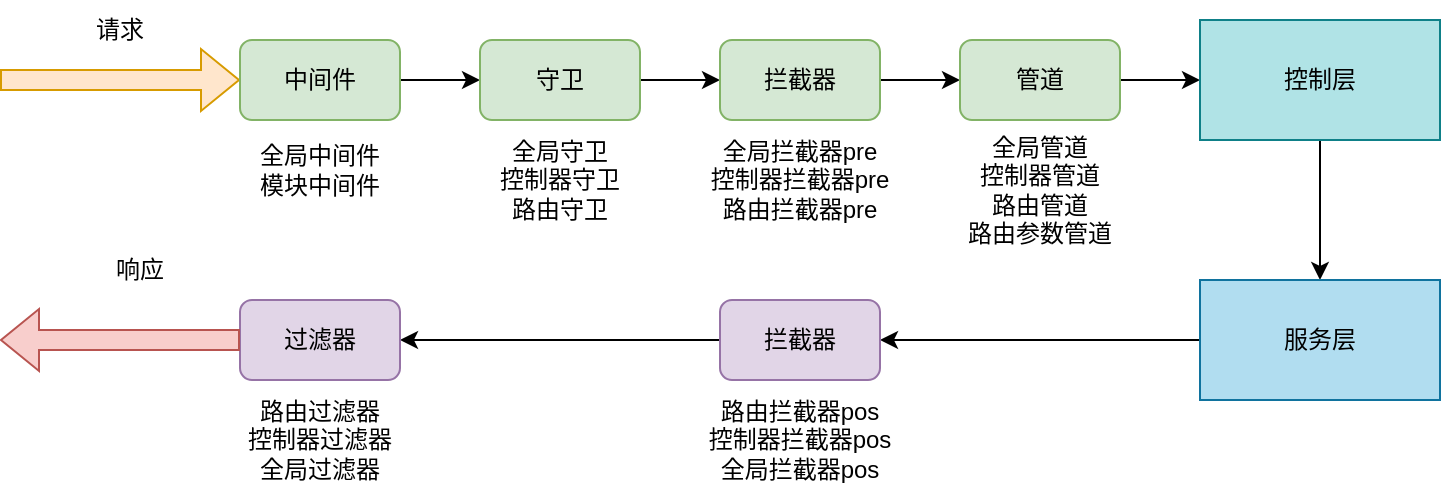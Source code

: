 <mxfile version="20.8.16" type="device"><diagram name="第 1 页" id="dmg5QhumoMi2WIbKK1LJ"><mxGraphModel dx="954" dy="596" grid="1" gridSize="10" guides="1" tooltips="1" connect="1" arrows="1" fold="1" page="1" pageScale="1" pageWidth="827" pageHeight="1169" math="0" shadow="0"><root><mxCell id="0"/><mxCell id="1" parent="0"/><mxCell id="knUuOgowR921bSvIk4Tu-2" value="" style="shape=flexArrow;endArrow=classic;html=1;rounded=0;fillColor=#ffe6cc;strokeColor=#d79b00;" edge="1" parent="1"><mxGeometry width="50" height="50" relative="1" as="geometry"><mxPoint x="40" y="100" as="sourcePoint"/><mxPoint x="160" y="100" as="targetPoint"/></mxGeometry></mxCell><mxCell id="knUuOgowR921bSvIk4Tu-3" value="请求" style="text;html=1;strokeColor=none;fillColor=none;align=center;verticalAlign=middle;whiteSpace=wrap;rounded=0;" vertex="1" parent="1"><mxGeometry x="70" y="60" width="60" height="30" as="geometry"/></mxCell><mxCell id="knUuOgowR921bSvIk4Tu-16" style="edgeStyle=orthogonalEdgeStyle;rounded=0;orthogonalLoop=1;jettySize=auto;html=1;entryX=0;entryY=0.5;entryDx=0;entryDy=0;" edge="1" parent="1" source="knUuOgowR921bSvIk4Tu-4" target="knUuOgowR921bSvIk4Tu-5"><mxGeometry relative="1" as="geometry"/></mxCell><mxCell id="knUuOgowR921bSvIk4Tu-4" value="中间件" style="rounded=1;whiteSpace=wrap;html=1;fillColor=#d5e8d4;strokeColor=#82b366;" vertex="1" parent="1"><mxGeometry x="160" y="80" width="80" height="40" as="geometry"/></mxCell><mxCell id="knUuOgowR921bSvIk4Tu-17" style="edgeStyle=orthogonalEdgeStyle;rounded=0;orthogonalLoop=1;jettySize=auto;html=1;entryX=0;entryY=0.5;entryDx=0;entryDy=0;" edge="1" parent="1" source="knUuOgowR921bSvIk4Tu-5" target="knUuOgowR921bSvIk4Tu-6"><mxGeometry relative="1" as="geometry"/></mxCell><mxCell id="knUuOgowR921bSvIk4Tu-5" value="守卫" style="rounded=1;whiteSpace=wrap;html=1;fillColor=#d5e8d4;strokeColor=#82b366;" vertex="1" parent="1"><mxGeometry x="280" y="80" width="80" height="40" as="geometry"/></mxCell><mxCell id="knUuOgowR921bSvIk4Tu-18" style="edgeStyle=orthogonalEdgeStyle;rounded=0;orthogonalLoop=1;jettySize=auto;html=1;entryX=0;entryY=0.5;entryDx=0;entryDy=0;" edge="1" parent="1" source="knUuOgowR921bSvIk4Tu-6" target="knUuOgowR921bSvIk4Tu-7"><mxGeometry relative="1" as="geometry"/></mxCell><mxCell id="knUuOgowR921bSvIk4Tu-6" value="拦截器" style="rounded=1;whiteSpace=wrap;html=1;fillColor=#d5e8d4;strokeColor=#82b366;" vertex="1" parent="1"><mxGeometry x="400" y="80" width="80" height="40" as="geometry"/></mxCell><mxCell id="knUuOgowR921bSvIk4Tu-19" style="edgeStyle=orthogonalEdgeStyle;rounded=0;orthogonalLoop=1;jettySize=auto;html=1;entryX=0;entryY=0.5;entryDx=0;entryDy=0;" edge="1" parent="1" source="knUuOgowR921bSvIk4Tu-7" target="knUuOgowR921bSvIk4Tu-8"><mxGeometry relative="1" as="geometry"/></mxCell><mxCell id="knUuOgowR921bSvIk4Tu-7" value="管道" style="rounded=1;whiteSpace=wrap;html=1;fillColor=#d5e8d4;strokeColor=#82b366;" vertex="1" parent="1"><mxGeometry x="520" y="80" width="80" height="40" as="geometry"/></mxCell><mxCell id="knUuOgowR921bSvIk4Tu-20" style="edgeStyle=orthogonalEdgeStyle;rounded=0;orthogonalLoop=1;jettySize=auto;html=1;entryX=0.5;entryY=0;entryDx=0;entryDy=0;" edge="1" parent="1" source="knUuOgowR921bSvIk4Tu-8" target="knUuOgowR921bSvIk4Tu-9"><mxGeometry relative="1" as="geometry"/></mxCell><mxCell id="knUuOgowR921bSvIk4Tu-8" value="控制层" style="rounded=0;whiteSpace=wrap;html=1;fillColor=#b0e3e6;strokeColor=#0e8088;" vertex="1" parent="1"><mxGeometry x="640" y="70" width="120" height="60" as="geometry"/></mxCell><mxCell id="knUuOgowR921bSvIk4Tu-14" style="edgeStyle=orthogonalEdgeStyle;rounded=0;orthogonalLoop=1;jettySize=auto;html=1;entryX=1;entryY=0.5;entryDx=0;entryDy=0;" edge="1" parent="1" source="knUuOgowR921bSvIk4Tu-9" target="knUuOgowR921bSvIk4Tu-10"><mxGeometry relative="1" as="geometry"/></mxCell><mxCell id="knUuOgowR921bSvIk4Tu-9" value="服务层" style="rounded=0;whiteSpace=wrap;html=1;fillColor=#b1ddf0;strokeColor=#10739e;" vertex="1" parent="1"><mxGeometry x="640" y="200" width="120" height="60" as="geometry"/></mxCell><mxCell id="knUuOgowR921bSvIk4Tu-15" style="edgeStyle=orthogonalEdgeStyle;rounded=0;orthogonalLoop=1;jettySize=auto;html=1;entryX=1;entryY=0.5;entryDx=0;entryDy=0;" edge="1" parent="1" source="knUuOgowR921bSvIk4Tu-10" target="knUuOgowR921bSvIk4Tu-11"><mxGeometry relative="1" as="geometry"/></mxCell><mxCell id="knUuOgowR921bSvIk4Tu-10" value="拦截器" style="rounded=1;whiteSpace=wrap;html=1;fillColor=#e1d5e7;strokeColor=#9673a6;" vertex="1" parent="1"><mxGeometry x="400" y="210" width="80" height="40" as="geometry"/></mxCell><mxCell id="knUuOgowR921bSvIk4Tu-11" value="过滤器" style="rounded=1;whiteSpace=wrap;html=1;fillColor=#e1d5e7;strokeColor=#9673a6;" vertex="1" parent="1"><mxGeometry x="160" y="210" width="80" height="40" as="geometry"/></mxCell><mxCell id="knUuOgowR921bSvIk4Tu-12" value="" style="shape=flexArrow;endArrow=classic;html=1;rounded=0;fillColor=#f8cecc;strokeColor=#b85450;" edge="1" parent="1"><mxGeometry width="50" height="50" relative="1" as="geometry"><mxPoint x="160" y="230" as="sourcePoint"/><mxPoint x="40" y="230" as="targetPoint"/></mxGeometry></mxCell><mxCell id="knUuOgowR921bSvIk4Tu-13" value="响应" style="text;html=1;strokeColor=none;fillColor=none;align=center;verticalAlign=middle;whiteSpace=wrap;rounded=0;" vertex="1" parent="1"><mxGeometry x="80" y="180" width="60" height="30" as="geometry"/></mxCell><mxCell id="knUuOgowR921bSvIk4Tu-21" value="全局中间件&lt;br&gt;模块中间件" style="text;html=1;strokeColor=none;fillColor=none;align=center;verticalAlign=middle;whiteSpace=wrap;rounded=0;" vertex="1" parent="1"><mxGeometry x="160" y="120" width="80" height="50" as="geometry"/></mxCell><mxCell id="knUuOgowR921bSvIk4Tu-22" value="全局守卫&lt;br&gt;控制器守卫&lt;br&gt;路由守卫" style="text;html=1;strokeColor=none;fillColor=none;align=center;verticalAlign=middle;whiteSpace=wrap;rounded=0;" vertex="1" parent="1"><mxGeometry x="280" y="120" width="80" height="60" as="geometry"/></mxCell><mxCell id="knUuOgowR921bSvIk4Tu-23" value="全局拦截器pre&lt;br&gt;控制器拦截器pre&lt;br&gt;路由拦截器pre" style="text;html=1;strokeColor=none;fillColor=none;align=center;verticalAlign=middle;whiteSpace=wrap;rounded=0;" vertex="1" parent="1"><mxGeometry x="390" y="120" width="100" height="60" as="geometry"/></mxCell><mxCell id="knUuOgowR921bSvIk4Tu-24" value="全局管道&lt;br&gt;控制器管道&lt;br&gt;路由管道&lt;br&gt;路由参数管道" style="text;html=1;strokeColor=none;fillColor=none;align=center;verticalAlign=middle;whiteSpace=wrap;rounded=0;" vertex="1" parent="1"><mxGeometry x="510" y="120" width="100" height="70" as="geometry"/></mxCell><mxCell id="knUuOgowR921bSvIk4Tu-25" value="路由拦截器pos&lt;br&gt;控制器拦截器pos&lt;br&gt;全局拦截器pos&lt;br&gt;" style="text;html=1;strokeColor=none;fillColor=none;align=center;verticalAlign=middle;whiteSpace=wrap;rounded=0;" vertex="1" parent="1"><mxGeometry x="390" y="250" width="100" height="60" as="geometry"/></mxCell><mxCell id="knUuOgowR921bSvIk4Tu-26" value="路由过滤器&lt;br&gt;控制器过滤器&lt;br&gt;全局过滤器" style="text;html=1;strokeColor=none;fillColor=none;align=center;verticalAlign=middle;whiteSpace=wrap;rounded=0;" vertex="1" parent="1"><mxGeometry x="150" y="250" width="100" height="60" as="geometry"/></mxCell></root></mxGraphModel></diagram></mxfile>
